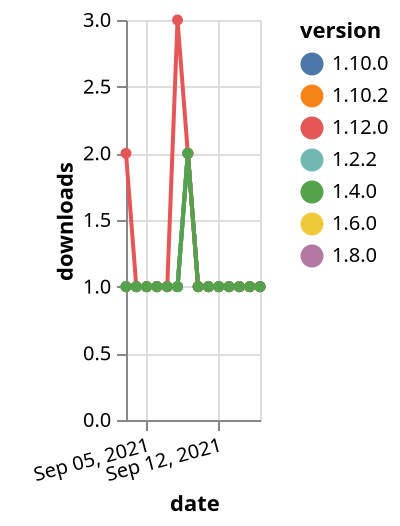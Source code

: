 {"$schema": "https://vega.github.io/schema/vega-lite/v5.json", "description": "A simple bar chart with embedded data.", "data": {"values": [{"date": "2021-09-03", "total": 135, "delta": 1, "version": "1.10.2"}, {"date": "2021-09-04", "total": 136, "delta": 1, "version": "1.10.2"}, {"date": "2021-09-05", "total": 137, "delta": 1, "version": "1.10.2"}, {"date": "2021-09-06", "total": 138, "delta": 1, "version": "1.10.2"}, {"date": "2021-09-07", "total": 139, "delta": 1, "version": "1.10.2"}, {"date": "2021-09-08", "total": 140, "delta": 1, "version": "1.10.2"}, {"date": "2021-09-09", "total": 142, "delta": 2, "version": "1.10.2"}, {"date": "2021-09-10", "total": 143, "delta": 1, "version": "1.10.2"}, {"date": "2021-09-11", "total": 144, "delta": 1, "version": "1.10.2"}, {"date": "2021-09-12", "total": 145, "delta": 1, "version": "1.10.2"}, {"date": "2021-09-13", "total": 146, "delta": 1, "version": "1.10.2"}, {"date": "2021-09-14", "total": 147, "delta": 1, "version": "1.10.2"}, {"date": "2021-09-15", "total": 148, "delta": 1, "version": "1.10.2"}, {"date": "2021-09-16", "total": 149, "delta": 1, "version": "1.10.2"}, {"date": "2021-09-03", "total": 193, "delta": 1, "version": "1.6.0"}, {"date": "2021-09-04", "total": 194, "delta": 1, "version": "1.6.0"}, {"date": "2021-09-05", "total": 195, "delta": 1, "version": "1.6.0"}, {"date": "2021-09-06", "total": 196, "delta": 1, "version": "1.6.0"}, {"date": "2021-09-07", "total": 197, "delta": 1, "version": "1.6.0"}, {"date": "2021-09-08", "total": 198, "delta": 1, "version": "1.6.0"}, {"date": "2021-09-09", "total": 200, "delta": 2, "version": "1.6.0"}, {"date": "2021-09-10", "total": 201, "delta": 1, "version": "1.6.0"}, {"date": "2021-09-11", "total": 202, "delta": 1, "version": "1.6.0"}, {"date": "2021-09-12", "total": 203, "delta": 1, "version": "1.6.0"}, {"date": "2021-09-13", "total": 204, "delta": 1, "version": "1.6.0"}, {"date": "2021-09-14", "total": 205, "delta": 1, "version": "1.6.0"}, {"date": "2021-09-15", "total": 206, "delta": 1, "version": "1.6.0"}, {"date": "2021-09-16", "total": 207, "delta": 1, "version": "1.6.0"}, {"date": "2021-09-03", "total": 167, "delta": 1, "version": "1.8.0"}, {"date": "2021-09-04", "total": 168, "delta": 1, "version": "1.8.0"}, {"date": "2021-09-05", "total": 169, "delta": 1, "version": "1.8.0"}, {"date": "2021-09-06", "total": 170, "delta": 1, "version": "1.8.0"}, {"date": "2021-09-07", "total": 171, "delta": 1, "version": "1.8.0"}, {"date": "2021-09-08", "total": 172, "delta": 1, "version": "1.8.0"}, {"date": "2021-09-09", "total": 174, "delta": 2, "version": "1.8.0"}, {"date": "2021-09-10", "total": 175, "delta": 1, "version": "1.8.0"}, {"date": "2021-09-11", "total": 176, "delta": 1, "version": "1.8.0"}, {"date": "2021-09-12", "total": 177, "delta": 1, "version": "1.8.0"}, {"date": "2021-09-13", "total": 178, "delta": 1, "version": "1.8.0"}, {"date": "2021-09-14", "total": 179, "delta": 1, "version": "1.8.0"}, {"date": "2021-09-15", "total": 180, "delta": 1, "version": "1.8.0"}, {"date": "2021-09-16", "total": 181, "delta": 1, "version": "1.8.0"}, {"date": "2021-09-03", "total": 154, "delta": 1, "version": "1.10.0"}, {"date": "2021-09-04", "total": 155, "delta": 1, "version": "1.10.0"}, {"date": "2021-09-05", "total": 156, "delta": 1, "version": "1.10.0"}, {"date": "2021-09-06", "total": 157, "delta": 1, "version": "1.10.0"}, {"date": "2021-09-07", "total": 158, "delta": 1, "version": "1.10.0"}, {"date": "2021-09-08", "total": 159, "delta": 1, "version": "1.10.0"}, {"date": "2021-09-09", "total": 161, "delta": 2, "version": "1.10.0"}, {"date": "2021-09-10", "total": 162, "delta": 1, "version": "1.10.0"}, {"date": "2021-09-11", "total": 163, "delta": 1, "version": "1.10.0"}, {"date": "2021-09-12", "total": 164, "delta": 1, "version": "1.10.0"}, {"date": "2021-09-13", "total": 165, "delta": 1, "version": "1.10.0"}, {"date": "2021-09-14", "total": 166, "delta": 1, "version": "1.10.0"}, {"date": "2021-09-15", "total": 167, "delta": 1, "version": "1.10.0"}, {"date": "2021-09-16", "total": 168, "delta": 1, "version": "1.10.0"}, {"date": "2021-09-03", "total": 249, "delta": 1, "version": "1.2.2"}, {"date": "2021-09-04", "total": 250, "delta": 1, "version": "1.2.2"}, {"date": "2021-09-05", "total": 251, "delta": 1, "version": "1.2.2"}, {"date": "2021-09-06", "total": 252, "delta": 1, "version": "1.2.2"}, {"date": "2021-09-07", "total": 253, "delta": 1, "version": "1.2.2"}, {"date": "2021-09-08", "total": 254, "delta": 1, "version": "1.2.2"}, {"date": "2021-09-09", "total": 256, "delta": 2, "version": "1.2.2"}, {"date": "2021-09-10", "total": 257, "delta": 1, "version": "1.2.2"}, {"date": "2021-09-11", "total": 258, "delta": 1, "version": "1.2.2"}, {"date": "2021-09-12", "total": 259, "delta": 1, "version": "1.2.2"}, {"date": "2021-09-13", "total": 260, "delta": 1, "version": "1.2.2"}, {"date": "2021-09-14", "total": 261, "delta": 1, "version": "1.2.2"}, {"date": "2021-09-15", "total": 262, "delta": 1, "version": "1.2.2"}, {"date": "2021-09-16", "total": 263, "delta": 1, "version": "1.2.2"}, {"date": "2021-09-03", "total": 126, "delta": 2, "version": "1.12.0"}, {"date": "2021-09-04", "total": 127, "delta": 1, "version": "1.12.0"}, {"date": "2021-09-05", "total": 128, "delta": 1, "version": "1.12.0"}, {"date": "2021-09-06", "total": 129, "delta": 1, "version": "1.12.0"}, {"date": "2021-09-07", "total": 130, "delta": 1, "version": "1.12.0"}, {"date": "2021-09-08", "total": 133, "delta": 3, "version": "1.12.0"}, {"date": "2021-09-09", "total": 135, "delta": 2, "version": "1.12.0"}, {"date": "2021-09-10", "total": 136, "delta": 1, "version": "1.12.0"}, {"date": "2021-09-11", "total": 137, "delta": 1, "version": "1.12.0"}, {"date": "2021-09-12", "total": 138, "delta": 1, "version": "1.12.0"}, {"date": "2021-09-13", "total": 139, "delta": 1, "version": "1.12.0"}, {"date": "2021-09-14", "total": 140, "delta": 1, "version": "1.12.0"}, {"date": "2021-09-15", "total": 141, "delta": 1, "version": "1.12.0"}, {"date": "2021-09-16", "total": 142, "delta": 1, "version": "1.12.0"}, {"date": "2021-09-03", "total": 204, "delta": 1, "version": "1.4.0"}, {"date": "2021-09-04", "total": 205, "delta": 1, "version": "1.4.0"}, {"date": "2021-09-05", "total": 206, "delta": 1, "version": "1.4.0"}, {"date": "2021-09-06", "total": 207, "delta": 1, "version": "1.4.0"}, {"date": "2021-09-07", "total": 208, "delta": 1, "version": "1.4.0"}, {"date": "2021-09-08", "total": 209, "delta": 1, "version": "1.4.0"}, {"date": "2021-09-09", "total": 211, "delta": 2, "version": "1.4.0"}, {"date": "2021-09-10", "total": 212, "delta": 1, "version": "1.4.0"}, {"date": "2021-09-11", "total": 213, "delta": 1, "version": "1.4.0"}, {"date": "2021-09-12", "total": 214, "delta": 1, "version": "1.4.0"}, {"date": "2021-09-13", "total": 215, "delta": 1, "version": "1.4.0"}, {"date": "2021-09-14", "total": 216, "delta": 1, "version": "1.4.0"}, {"date": "2021-09-15", "total": 217, "delta": 1, "version": "1.4.0"}, {"date": "2021-09-16", "total": 218, "delta": 1, "version": "1.4.0"}]}, "width": "container", "mark": {"type": "line", "point": {"filled": true}}, "encoding": {"x": {"field": "date", "type": "temporal", "timeUnit": "yearmonthdate", "title": "date", "axis": {"labelAngle": -15}}, "y": {"field": "delta", "type": "quantitative", "title": "downloads"}, "color": {"field": "version", "type": "nominal"}, "tooltip": {"field": "delta"}}}